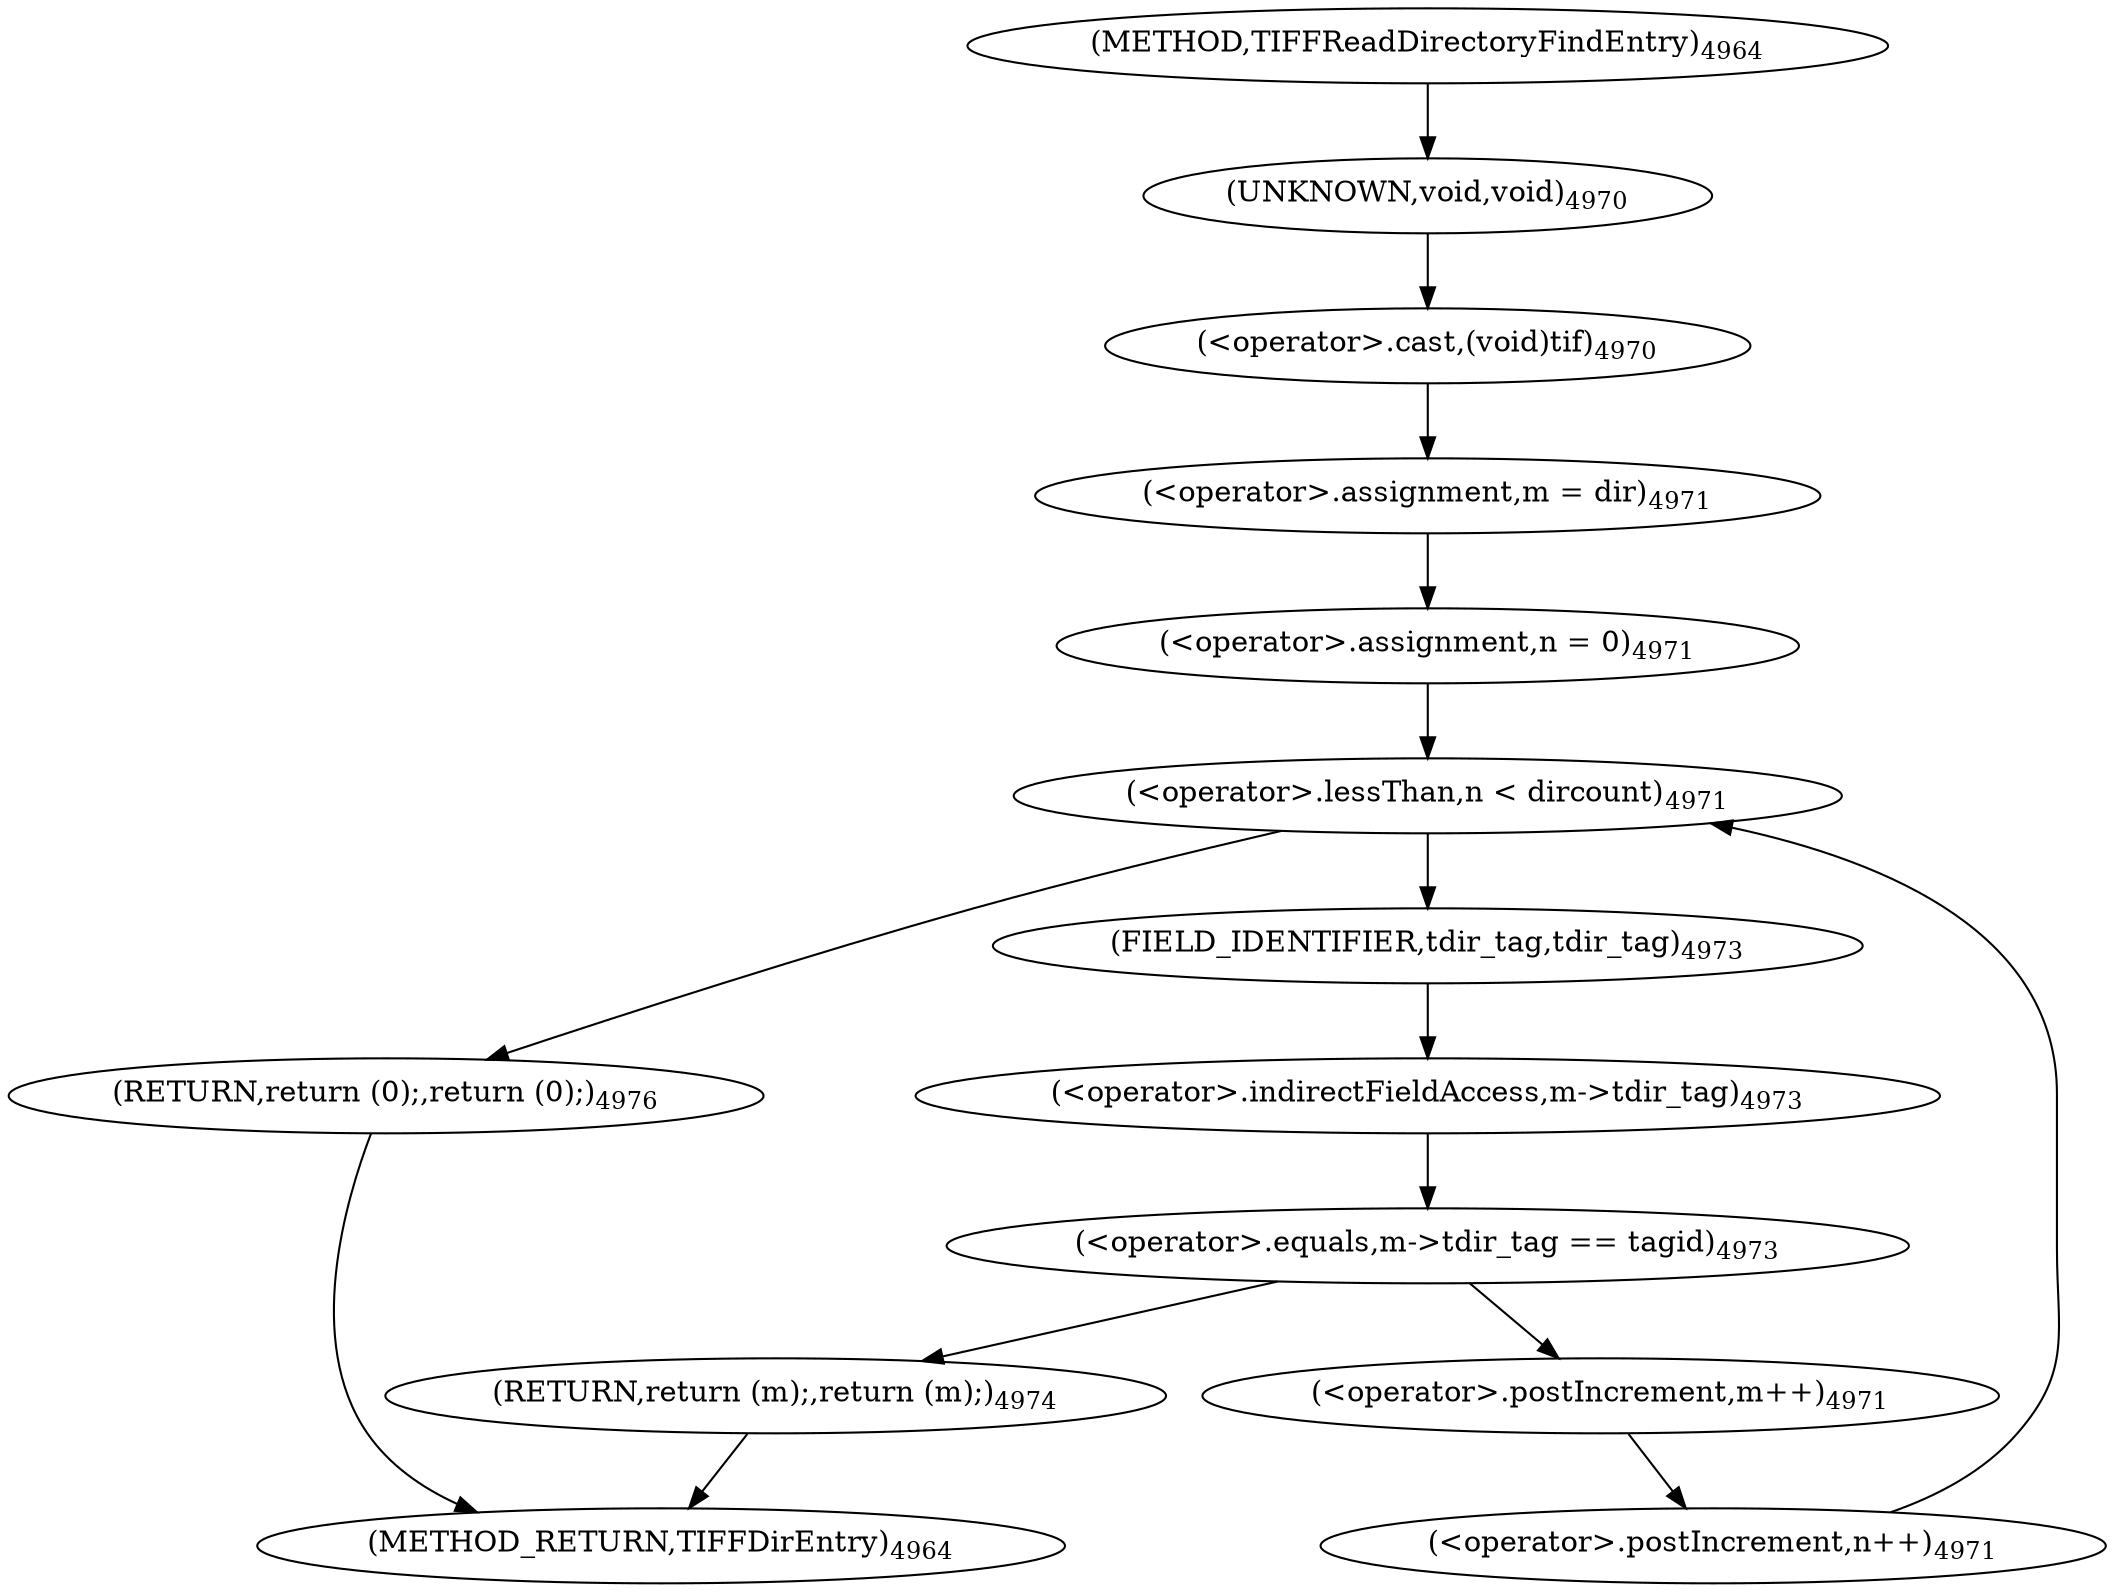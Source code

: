 digraph "TIFFReadDirectoryFindEntry" {  
"90659" [label = <(&lt;operator&gt;.cast,(void)tif)<SUB>4970</SUB>> ]
"90689" [label = <(RETURN,return (0);,return (0);)<SUB>4976</SUB>> ]
"90660" [label = <(UNKNOWN,void,void)<SUB>4970</SUB>> ]
"90671" [label = <(&lt;operator&gt;.lessThan,n &lt; dircount)<SUB>4971</SUB>> ]
"90675" [label = <(&lt;operator&gt;.postIncrement,m++)<SUB>4971</SUB>> ]
"90677" [label = <(&lt;operator&gt;.postIncrement,n++)<SUB>4971</SUB>> ]
"90665" [label = <(&lt;operator&gt;.assignment,m = dir)<SUB>4971</SUB>> ]
"90668" [label = <(&lt;operator&gt;.assignment,n = 0)<SUB>4971</SUB>> ]
"90681" [label = <(&lt;operator&gt;.equals,m-&gt;tdir_tag == tagid)<SUB>4973</SUB>> ]
"90682" [label = <(&lt;operator&gt;.indirectFieldAccess,m-&gt;tdir_tag)<SUB>4973</SUB>> ]
"90687" [label = <(RETURN,return (m);,return (m);)<SUB>4974</SUB>> ]
"90684" [label = <(FIELD_IDENTIFIER,tdir_tag,tdir_tag)<SUB>4973</SUB>> ]
"90651" [label = <(METHOD,TIFFReadDirectoryFindEntry)<SUB>4964</SUB>> ]
"90691" [label = <(METHOD_RETURN,TIFFDirEntry)<SUB>4964</SUB>> ]
  "90659" -> "90665" 
  "90689" -> "90691" 
  "90660" -> "90659" 
  "90671" -> "90684" 
  "90671" -> "90689" 
  "90675" -> "90677" 
  "90677" -> "90671" 
  "90665" -> "90668" 
  "90668" -> "90671" 
  "90681" -> "90687" 
  "90681" -> "90675" 
  "90682" -> "90681" 
  "90687" -> "90691" 
  "90684" -> "90682" 
  "90651" -> "90660" 
}
